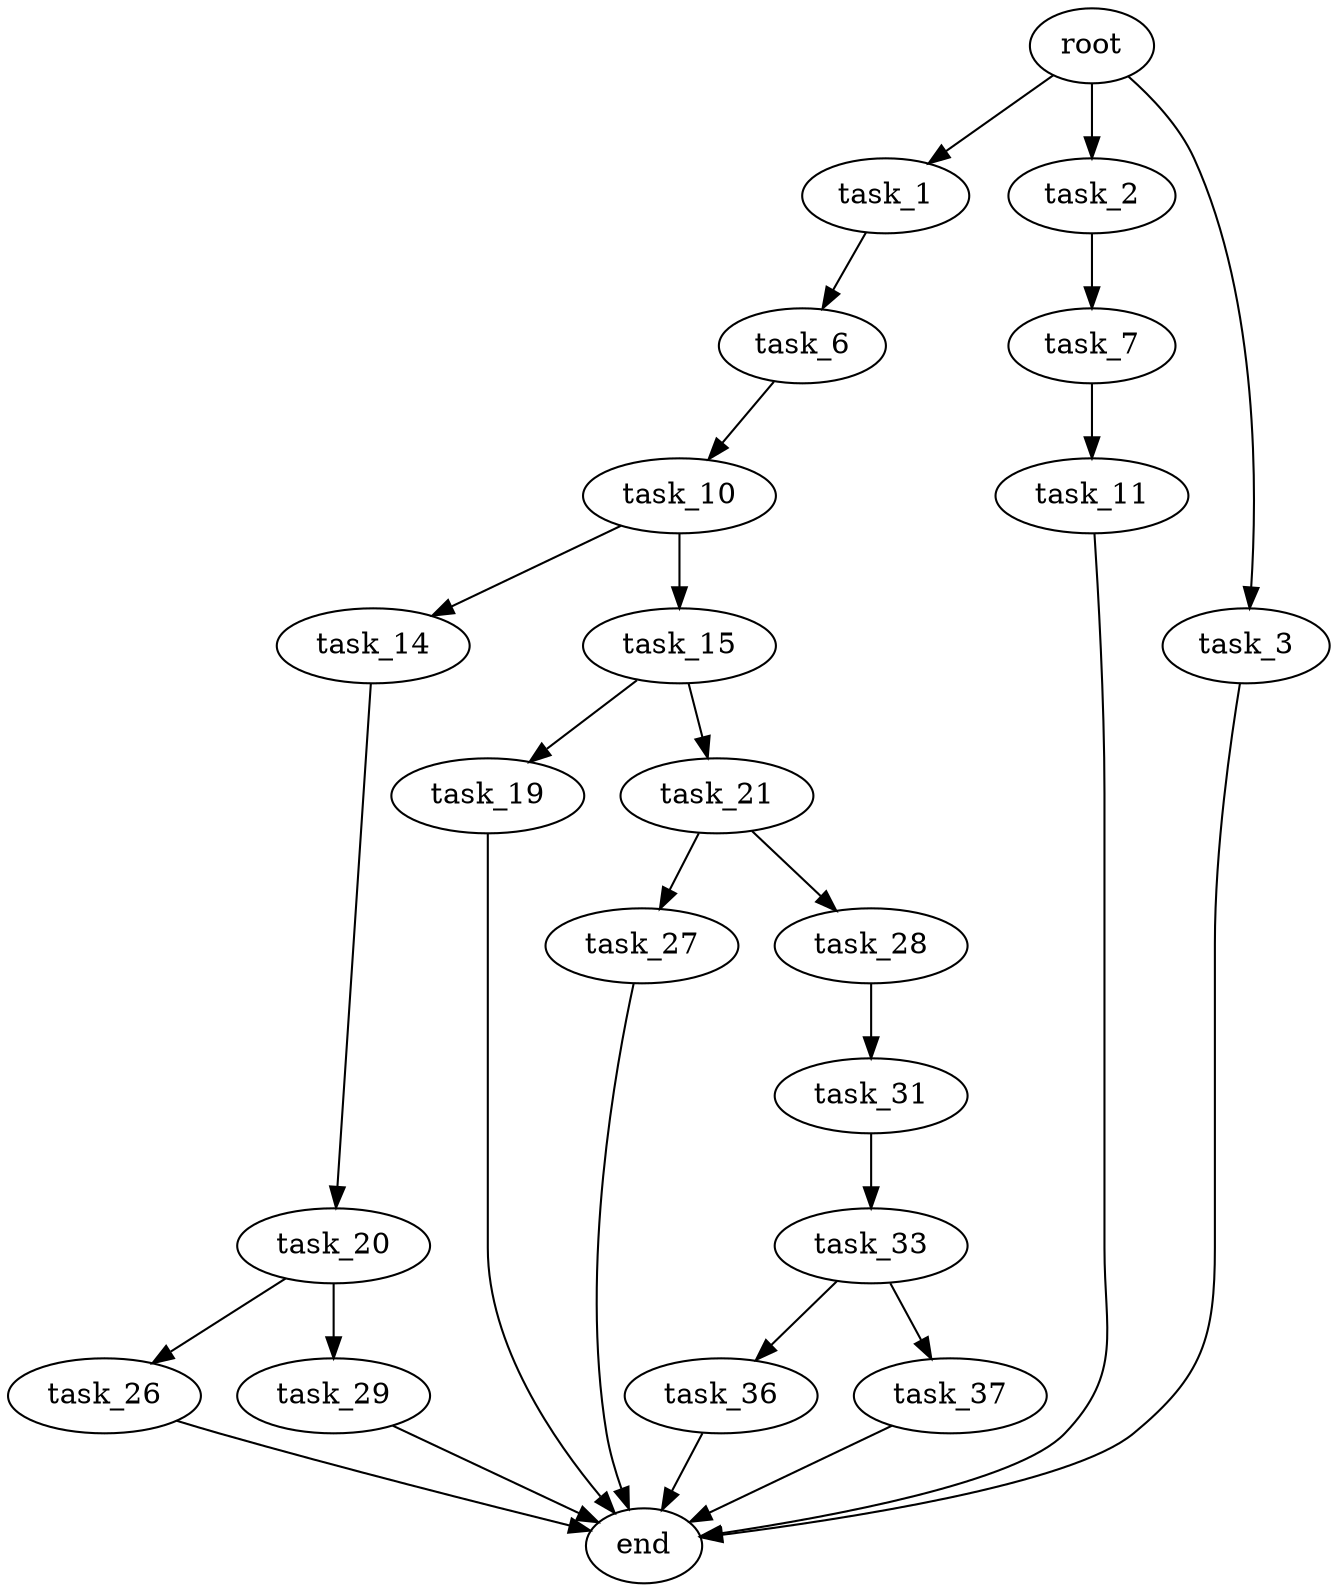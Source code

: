 digraph G {
  root [size="0.000000"];
  task_1 [size="28991029248.000000"];
  task_2 [size="109253309576.000000"];
  task_3 [size="10942464107.000000"];
  task_6 [size="231928233984.000000"];
  task_7 [size="8589934592.000000"];
  task_10 [size="10945313064.000000"];
  task_11 [size="68719476736.000000"];
  task_14 [size="28991029248.000000"];
  task_15 [size="1423792359793.000000"];
  task_19 [size="28991029248.000000"];
  task_20 [size="134217728000.000000"];
  task_21 [size="4158275697.000000"];
  task_26 [size="214907882356.000000"];
  task_27 [size="1073741824000.000000"];
  task_28 [size="18847527546.000000"];
  task_29 [size="205867653484.000000"];
  task_31 [size="68719476736.000000"];
  task_33 [size="268442530752.000000"];
  task_36 [size="610492969954.000000"];
  task_37 [size="388710232803.000000"];
  end [size="0.000000"];

  root -> task_1 [size="1.000000"];
  root -> task_2 [size="1.000000"];
  root -> task_3 [size="1.000000"];
  task_1 -> task_6 [size="75497472.000000"];
  task_2 -> task_7 [size="75497472.000000"];
  task_3 -> end [size="1.000000"];
  task_6 -> task_10 [size="301989888.000000"];
  task_7 -> task_11 [size="33554432.000000"];
  task_10 -> task_14 [size="838860800.000000"];
  task_10 -> task_15 [size="838860800.000000"];
  task_11 -> end [size="1.000000"];
  task_14 -> task_20 [size="75497472.000000"];
  task_15 -> task_19 [size="838860800.000000"];
  task_15 -> task_21 [size="838860800.000000"];
  task_19 -> end [size="1.000000"];
  task_20 -> task_26 [size="209715200.000000"];
  task_20 -> task_29 [size="209715200.000000"];
  task_21 -> task_27 [size="134217728.000000"];
  task_21 -> task_28 [size="134217728.000000"];
  task_26 -> end [size="1.000000"];
  task_27 -> end [size="1.000000"];
  task_28 -> task_31 [size="301989888.000000"];
  task_29 -> end [size="1.000000"];
  task_31 -> task_33 [size="134217728.000000"];
  task_33 -> task_36 [size="301989888.000000"];
  task_33 -> task_37 [size="301989888.000000"];
  task_36 -> end [size="1.000000"];
  task_37 -> end [size="1.000000"];
}
